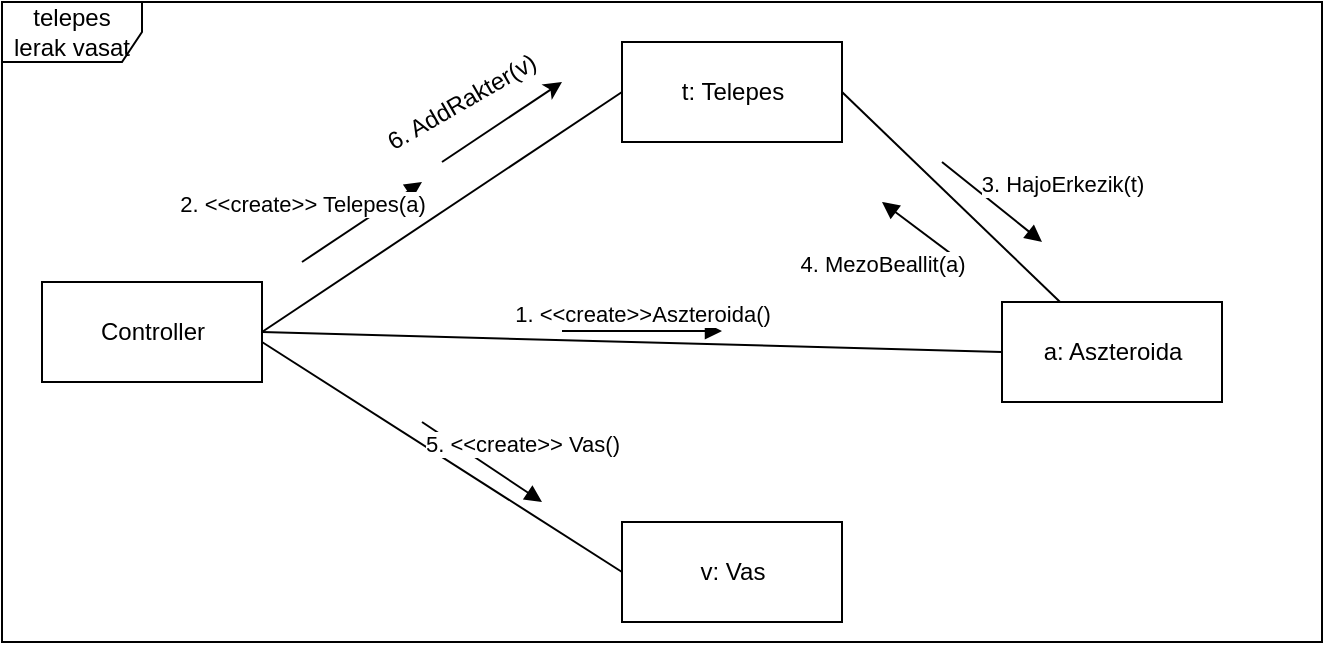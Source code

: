 <mxfile version="14.4.8" type="github">
  <diagram id="GtCJi55NrTxSH6r_MgJl" name="Page-1">
    <mxGraphModel dx="782" dy="437" grid="1" gridSize="10" guides="1" tooltips="1" connect="1" arrows="1" fold="1" page="1" pageScale="1" pageWidth="827" pageHeight="1169" math="0" shadow="0">
      <root>
        <mxCell id="0" />
        <mxCell id="1" parent="0" />
        <mxCell id="cWKhQ9bBEnF3WANWQqg7-1" value="Controller" style="html=1;" parent="1" vertex="1">
          <mxGeometry x="80" y="260" width="110" height="50" as="geometry" />
        </mxCell>
        <mxCell id="cWKhQ9bBEnF3WANWQqg7-2" value="t: Telepes" style="html=1;" parent="1" vertex="1">
          <mxGeometry x="370" y="140" width="110" height="50" as="geometry" />
        </mxCell>
        <mxCell id="cWKhQ9bBEnF3WANWQqg7-3" value="a: Aszteroida" style="html=1;" parent="1" vertex="1">
          <mxGeometry x="560" y="270" width="110" height="50" as="geometry" />
        </mxCell>
        <mxCell id="cWKhQ9bBEnF3WANWQqg7-4" value="v: Vas" style="html=1;" parent="1" vertex="1">
          <mxGeometry x="370" y="380" width="110" height="50" as="geometry" />
        </mxCell>
        <mxCell id="cWKhQ9bBEnF3WANWQqg7-5" value="" style="endArrow=none;html=1;entryX=0;entryY=0.5;entryDx=0;entryDy=0;exitX=1;exitY=0.5;exitDx=0;exitDy=0;" parent="1" source="cWKhQ9bBEnF3WANWQqg7-1" target="cWKhQ9bBEnF3WANWQqg7-2" edge="1">
          <mxGeometry width="50" height="50" relative="1" as="geometry">
            <mxPoint x="240" y="230" as="sourcePoint" />
            <mxPoint x="290" y="180" as="targetPoint" />
          </mxGeometry>
        </mxCell>
        <mxCell id="cWKhQ9bBEnF3WANWQqg7-6" value="" style="endArrow=none;html=1;exitX=1;exitY=0.5;exitDx=0;exitDy=0;entryX=0;entryY=0.5;entryDx=0;entryDy=0;" parent="1" source="cWKhQ9bBEnF3WANWQqg7-1" target="cWKhQ9bBEnF3WANWQqg7-3" edge="1">
          <mxGeometry width="50" height="50" relative="1" as="geometry">
            <mxPoint x="260" y="320" as="sourcePoint" />
            <mxPoint x="310" y="270" as="targetPoint" />
          </mxGeometry>
        </mxCell>
        <mxCell id="cWKhQ9bBEnF3WANWQqg7-7" value="" style="endArrow=none;html=1;exitX=0;exitY=0.5;exitDx=0;exitDy=0;" parent="1" source="cWKhQ9bBEnF3WANWQqg7-4" edge="1">
          <mxGeometry width="50" height="50" relative="1" as="geometry">
            <mxPoint x="140" y="340" as="sourcePoint" />
            <mxPoint x="190" y="290" as="targetPoint" />
          </mxGeometry>
        </mxCell>
        <mxCell id="cWKhQ9bBEnF3WANWQqg7-8" value="1. &amp;lt;&amp;lt;create&amp;gt;&amp;gt;Aszteroida()" style="html=1;verticalAlign=bottom;endArrow=block;" parent="1" edge="1">
          <mxGeometry width="80" relative="1" as="geometry">
            <mxPoint x="340" y="284.5" as="sourcePoint" />
            <mxPoint x="420" y="284.5" as="targetPoint" />
            <mxPoint as="offset" />
          </mxGeometry>
        </mxCell>
        <mxCell id="cWKhQ9bBEnF3WANWQqg7-9" value="2. &amp;lt;&amp;lt;create&amp;gt;&amp;gt; Telepes(a)" style="html=1;verticalAlign=bottom;endArrow=block;" parent="1" edge="1">
          <mxGeometry x="-0.692" y="17" width="80" relative="1" as="geometry">
            <mxPoint x="210" y="250" as="sourcePoint" />
            <mxPoint x="270" y="210" as="targetPoint" />
            <mxPoint as="offset" />
          </mxGeometry>
        </mxCell>
        <mxCell id="cWKhQ9bBEnF3WANWQqg7-10" value="" style="endArrow=none;html=1;entryX=1;entryY=0.5;entryDx=0;entryDy=0;" parent="1" source="cWKhQ9bBEnF3WANWQqg7-3" target="cWKhQ9bBEnF3WANWQqg7-2" edge="1">
          <mxGeometry width="50" height="50" relative="1" as="geometry">
            <mxPoint x="570" y="250" as="sourcePoint" />
            <mxPoint x="620" y="200" as="targetPoint" />
          </mxGeometry>
        </mxCell>
        <mxCell id="cWKhQ9bBEnF3WANWQqg7-11" value="3. HajoErkezik(t)" style="html=1;verticalAlign=bottom;endArrow=block;" parent="1" edge="1">
          <mxGeometry x="0.854" y="22" width="80" relative="1" as="geometry">
            <mxPoint x="530" y="200" as="sourcePoint" />
            <mxPoint x="580" y="240" as="targetPoint" />
            <mxPoint as="offset" />
          </mxGeometry>
        </mxCell>
        <mxCell id="cWKhQ9bBEnF3WANWQqg7-12" value="4. MezoBeallit(a)" style="html=1;verticalAlign=bottom;endArrow=block;" parent="1" edge="1">
          <mxGeometry x="0.04" y="32" width="80" relative="1" as="geometry">
            <mxPoint x="540" y="250" as="sourcePoint" />
            <mxPoint x="500" y="220" as="targetPoint" />
            <mxPoint as="offset" />
          </mxGeometry>
        </mxCell>
        <mxCell id="cWKhQ9bBEnF3WANWQqg7-13" value="5. &amp;lt;&amp;lt;create&amp;gt;&amp;gt; Vas()" style="html=1;verticalAlign=bottom;endArrow=block;" parent="1" edge="1">
          <mxGeometry x="0.462" y="11" width="80" relative="1" as="geometry">
            <mxPoint x="270" y="330" as="sourcePoint" />
            <mxPoint x="330" y="370" as="targetPoint" />
            <mxPoint as="offset" />
          </mxGeometry>
        </mxCell>
        <mxCell id="EwOol-uLwARk7H9y83MP-1" value="" style="endArrow=classic;html=1;" parent="1" edge="1">
          <mxGeometry width="50" height="50" relative="1" as="geometry">
            <mxPoint x="280" y="200" as="sourcePoint" />
            <mxPoint x="340" y="160" as="targetPoint" />
          </mxGeometry>
        </mxCell>
        <mxCell id="EwOol-uLwARk7H9y83MP-2" value="6. AddRakter(v)" style="text;html=1;strokeColor=none;fillColor=none;align=center;verticalAlign=middle;whiteSpace=wrap;rounded=0;rotation=-30;" parent="1" vertex="1">
          <mxGeometry x="240" y="160" width="100" height="20" as="geometry" />
        </mxCell>
        <mxCell id="8xdgx17LIzWCUcE3d_7--1" value="telepes lerak vasat" style="shape=umlFrame;whiteSpace=wrap;html=1;width=70;height=30;" vertex="1" parent="1">
          <mxGeometry x="60" y="120" width="660" height="320" as="geometry" />
        </mxCell>
      </root>
    </mxGraphModel>
  </diagram>
</mxfile>

